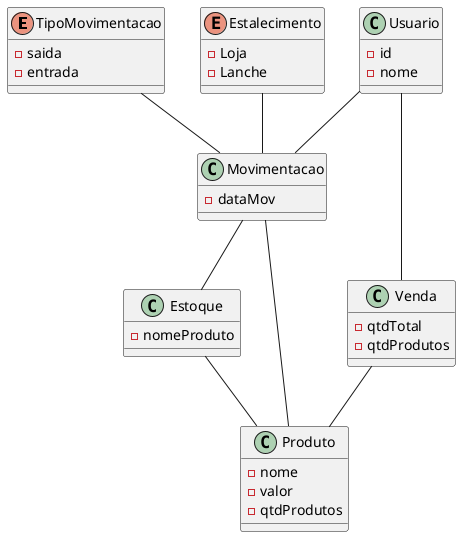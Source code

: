 @startuml

    enum TipoMovimentacao{
        - saida
        - entrada

    }

    enum Estalecimento{
        - Loja
        - Lanche

    }


    class Usuario{
        -id
        - nome

    }

    class Movimentacao{
        - dataMov
    }

    class Estoque{
        - nomeProduto
    }

    class Produto{
        - nome
        - valor
        - qtdProdutos
    }

    class Venda{
        - qtdTotal
        - qtdProdutos
    }

    ' Venda -- Movimentacao
    Usuario -- Venda
    Venda -- Produto
    Movimentacao -- Produto
    Movimentacao -- Estoque
    Estoque -- Produto
    Usuario -- Movimentacao

    TipoMovimentacao -- Movimentacao
    Estalecimento -- Movimentacao





    ' Produto "0..*" <-- "1" Venda

    ' Produto "0..*" <-- "1" Estoque


    ' Venda "1" <-- "1" Movimentacao









@enduml


' @startuml
    
'     class Colaborador{
'         - id
'         - valor 
'         - chave
'     }

'     class OS{
'         - numeroOs
'         - periodo
'         - indiceIas
'         - indiceIap
'         - indiceIpp
'         - indiceIpa
'         - indiceIqc
'     }

'     class Configuracao{
'         - id
'         - chave
'         - valor
'     }


'     class Avaliacao{
'         - notaIpp
'     }

'     class Metrica{
'         - id
'         - item
'         - titulo
'         - descricao
'     }

'     class Integracao{
'         - id
'         - nome
'     }

'     class Especificacao{
'         - id
'         - chave
'         - valor
'     }




'     Metrica "1..*" <-d- "1" OS
'     Metrica "1..*" --> "1..*" Colaborador
'     OS "1" --> "1..*" Avaliacao
'     Integracao "1" <-d- "1..*" Metrica
'     Especificacao "1" --> "1" Metrica
'     Colaborador "1" <-- "1..*" Avaliacao
'     Integracao "1" --> "1" Configuracao 



' @enduml